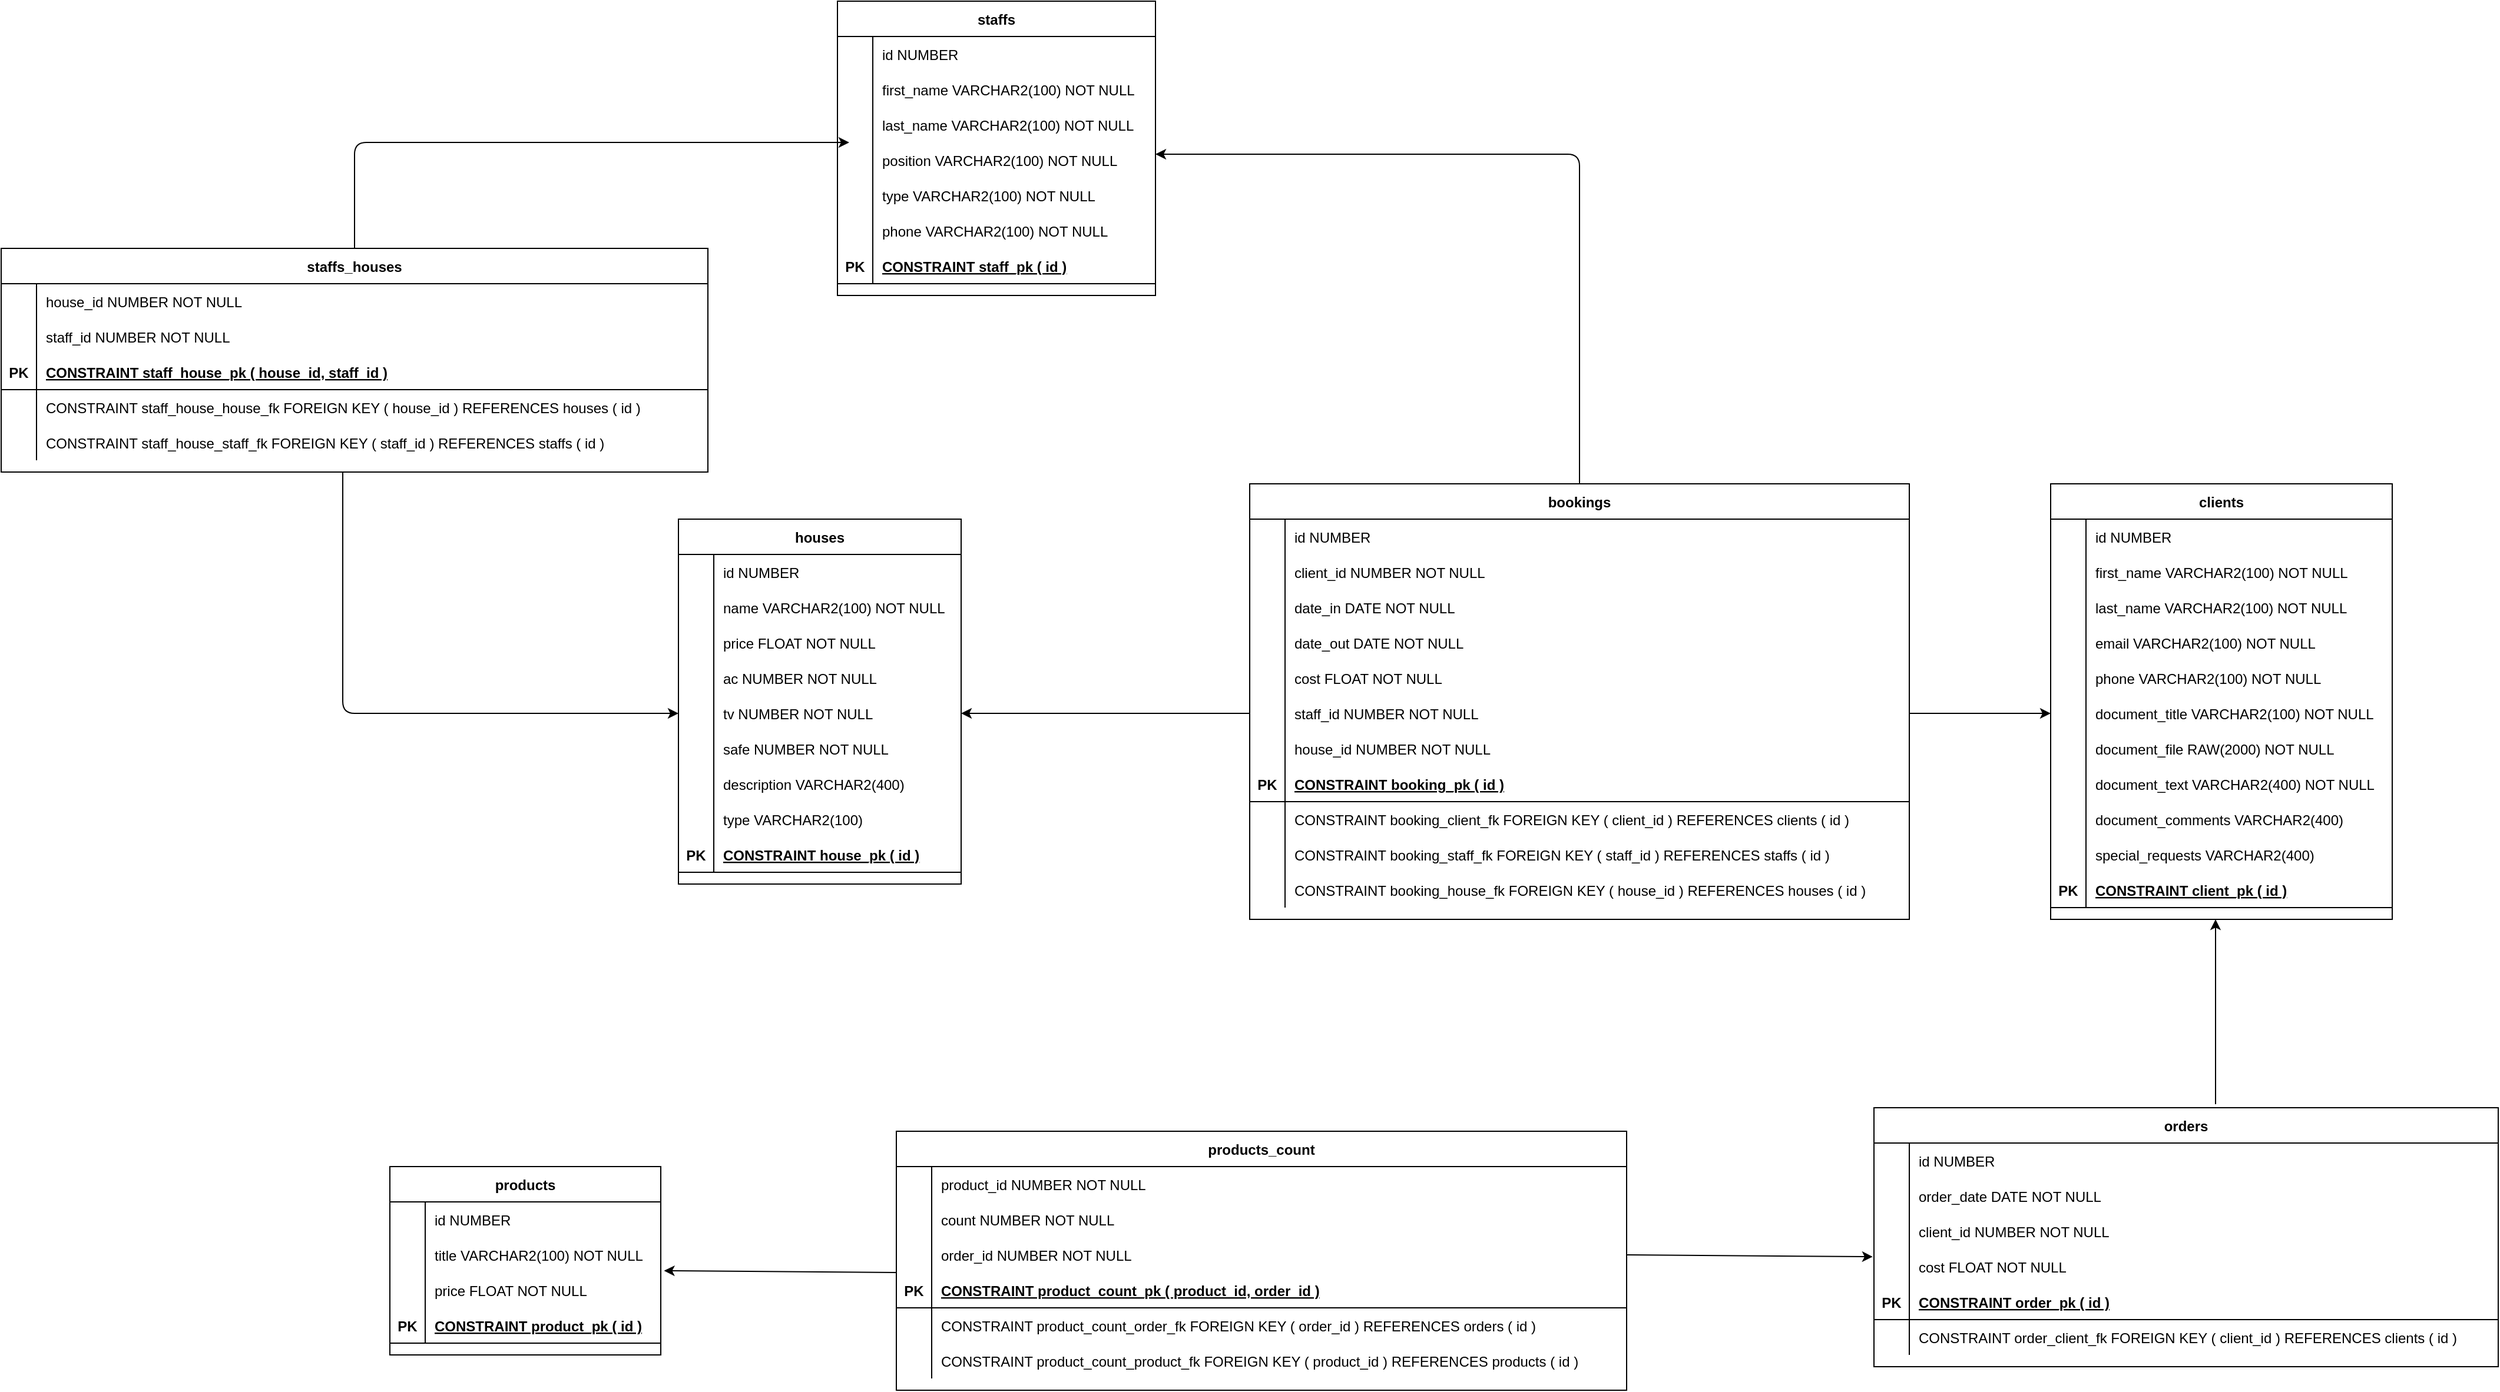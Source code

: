 <mxfile version="15.1.3" type="device"><diagram name="Page-1" id="9f46799a-70d6-7492-0946-bef42562c5a5"><mxGraphModel dx="3803" dy="2921" grid="1" gridSize="10" guides="1" tooltips="1" connect="1" arrows="1" fold="1" page="1" pageScale="1" pageWidth="1100" pageHeight="850" background="none" math="0" shadow="0"><root><mxCell id="0"/><mxCell id="1" parent="0"/><mxCell id="Pk5MVWYMZmiXbH1SlT9N-186" value="clients" style="shape=table;startSize=30;container=1;collapsible=1;childLayout=tableLayout;fixedRows=1;rowLines=0;fontStyle=1;align=center;resizeLast=1;" vertex="1" parent="1"><mxGeometry x="700" y="-100" width="290" height="370" as="geometry"/></mxCell><mxCell id="Pk5MVWYMZmiXbH1SlT9N-187" value="" style="shape=partialRectangle;collapsible=0;dropTarget=0;pointerEvents=0;fillColor=none;points=[[0,0.5],[1,0.5]];portConstraint=eastwest;top=0;left=0;right=0;bottom=0;" vertex="1" parent="Pk5MVWYMZmiXbH1SlT9N-186"><mxGeometry y="30" width="290" height="30" as="geometry"/></mxCell><mxCell id="Pk5MVWYMZmiXbH1SlT9N-188" value="" style="shape=partialRectangle;overflow=hidden;connectable=0;fillColor=none;top=0;left=0;bottom=0;right=0;" vertex="1" parent="Pk5MVWYMZmiXbH1SlT9N-187"><mxGeometry width="30" height="30" as="geometry"/></mxCell><mxCell id="Pk5MVWYMZmiXbH1SlT9N-189" value="id                 NUMBER" style="shape=partialRectangle;overflow=hidden;connectable=0;fillColor=none;top=0;left=0;bottom=0;right=0;align=left;spacingLeft=6;" vertex="1" parent="Pk5MVWYMZmiXbH1SlT9N-187"><mxGeometry x="30" width="260" height="30" as="geometry"/></mxCell><mxCell id="Pk5MVWYMZmiXbH1SlT9N-190" value="" style="shape=partialRectangle;collapsible=0;dropTarget=0;pointerEvents=0;fillColor=none;points=[[0,0.5],[1,0.5]];portConstraint=eastwest;top=0;left=0;right=0;bottom=0;" vertex="1" parent="Pk5MVWYMZmiXbH1SlT9N-186"><mxGeometry y="60" width="290" height="30" as="geometry"/></mxCell><mxCell id="Pk5MVWYMZmiXbH1SlT9N-191" value="" style="shape=partialRectangle;overflow=hidden;connectable=0;fillColor=none;top=0;left=0;bottom=0;right=0;" vertex="1" parent="Pk5MVWYMZmiXbH1SlT9N-190"><mxGeometry width="30" height="30" as="geometry"/></mxCell><mxCell id="Pk5MVWYMZmiXbH1SlT9N-192" value="first_name         VARCHAR2(100) NOT NULL" style="shape=partialRectangle;overflow=hidden;connectable=0;fillColor=none;top=0;left=0;bottom=0;right=0;align=left;spacingLeft=6;" vertex="1" parent="Pk5MVWYMZmiXbH1SlT9N-190"><mxGeometry x="30" width="260" height="30" as="geometry"/></mxCell><mxCell id="Pk5MVWYMZmiXbH1SlT9N-193" value="" style="shape=partialRectangle;collapsible=0;dropTarget=0;pointerEvents=0;fillColor=none;points=[[0,0.5],[1,0.5]];portConstraint=eastwest;top=0;left=0;right=0;bottom=0;" vertex="1" parent="Pk5MVWYMZmiXbH1SlT9N-186"><mxGeometry y="90" width="290" height="30" as="geometry"/></mxCell><mxCell id="Pk5MVWYMZmiXbH1SlT9N-194" value="" style="shape=partialRectangle;overflow=hidden;connectable=0;fillColor=none;top=0;left=0;bottom=0;right=0;" vertex="1" parent="Pk5MVWYMZmiXbH1SlT9N-193"><mxGeometry width="30" height="30" as="geometry"/></mxCell><mxCell id="Pk5MVWYMZmiXbH1SlT9N-195" value="last_name          VARCHAR2(100) NOT NULL" style="shape=partialRectangle;overflow=hidden;connectable=0;fillColor=none;top=0;left=0;bottom=0;right=0;align=left;spacingLeft=6;" vertex="1" parent="Pk5MVWYMZmiXbH1SlT9N-193"><mxGeometry x="30" width="260" height="30" as="geometry"/></mxCell><mxCell id="Pk5MVWYMZmiXbH1SlT9N-196" value="" style="shape=partialRectangle;collapsible=0;dropTarget=0;pointerEvents=0;fillColor=none;points=[[0,0.5],[1,0.5]];portConstraint=eastwest;top=0;left=0;right=0;bottom=0;" vertex="1" parent="Pk5MVWYMZmiXbH1SlT9N-186"><mxGeometry y="120" width="290" height="30" as="geometry"/></mxCell><mxCell id="Pk5MVWYMZmiXbH1SlT9N-197" value="" style="shape=partialRectangle;overflow=hidden;connectable=0;fillColor=none;top=0;left=0;bottom=0;right=0;" vertex="1" parent="Pk5MVWYMZmiXbH1SlT9N-196"><mxGeometry width="30" height="30" as="geometry"/></mxCell><mxCell id="Pk5MVWYMZmiXbH1SlT9N-198" value="email              VARCHAR2(100) NOT NULL" style="shape=partialRectangle;overflow=hidden;connectable=0;fillColor=none;top=0;left=0;bottom=0;right=0;align=left;spacingLeft=6;" vertex="1" parent="Pk5MVWYMZmiXbH1SlT9N-196"><mxGeometry x="30" width="260" height="30" as="geometry"/></mxCell><mxCell id="Pk5MVWYMZmiXbH1SlT9N-199" value="" style="shape=partialRectangle;collapsible=0;dropTarget=0;pointerEvents=0;fillColor=none;points=[[0,0.5],[1,0.5]];portConstraint=eastwest;top=0;left=0;right=0;bottom=0;" vertex="1" parent="Pk5MVWYMZmiXbH1SlT9N-186"><mxGeometry y="150" width="290" height="30" as="geometry"/></mxCell><mxCell id="Pk5MVWYMZmiXbH1SlT9N-200" value="" style="shape=partialRectangle;overflow=hidden;connectable=0;fillColor=none;top=0;left=0;bottom=0;right=0;" vertex="1" parent="Pk5MVWYMZmiXbH1SlT9N-199"><mxGeometry width="30" height="30" as="geometry"/></mxCell><mxCell id="Pk5MVWYMZmiXbH1SlT9N-201" value="phone              VARCHAR2(100) NOT NULL" style="shape=partialRectangle;overflow=hidden;connectable=0;fillColor=none;top=0;left=0;bottom=0;right=0;align=left;spacingLeft=6;" vertex="1" parent="Pk5MVWYMZmiXbH1SlT9N-199"><mxGeometry x="30" width="260" height="30" as="geometry"/></mxCell><mxCell id="Pk5MVWYMZmiXbH1SlT9N-202" value="" style="shape=partialRectangle;collapsible=0;dropTarget=0;pointerEvents=0;fillColor=none;points=[[0,0.5],[1,0.5]];portConstraint=eastwest;top=0;left=0;right=0;bottom=0;" vertex="1" parent="Pk5MVWYMZmiXbH1SlT9N-186"><mxGeometry y="180" width="290" height="30" as="geometry"/></mxCell><mxCell id="Pk5MVWYMZmiXbH1SlT9N-203" value="" style="shape=partialRectangle;overflow=hidden;connectable=0;fillColor=none;top=0;left=0;bottom=0;right=0;" vertex="1" parent="Pk5MVWYMZmiXbH1SlT9N-202"><mxGeometry width="30" height="30" as="geometry"/></mxCell><mxCell id="Pk5MVWYMZmiXbH1SlT9N-204" value="document_title     VARCHAR2(100) NOT NULL" style="shape=partialRectangle;overflow=hidden;connectable=0;fillColor=none;top=0;left=0;bottom=0;right=0;align=left;spacingLeft=6;" vertex="1" parent="Pk5MVWYMZmiXbH1SlT9N-202"><mxGeometry x="30" width="260" height="30" as="geometry"/></mxCell><mxCell id="Pk5MVWYMZmiXbH1SlT9N-205" value="" style="shape=partialRectangle;collapsible=0;dropTarget=0;pointerEvents=0;fillColor=none;points=[[0,0.5],[1,0.5]];portConstraint=eastwest;top=0;left=0;right=0;bottom=0;" vertex="1" parent="Pk5MVWYMZmiXbH1SlT9N-186"><mxGeometry y="210" width="290" height="30" as="geometry"/></mxCell><mxCell id="Pk5MVWYMZmiXbH1SlT9N-206" value="" style="shape=partialRectangle;overflow=hidden;connectable=0;fillColor=none;top=0;left=0;bottom=0;right=0;" vertex="1" parent="Pk5MVWYMZmiXbH1SlT9N-205"><mxGeometry width="30" height="30" as="geometry"/></mxCell><mxCell id="Pk5MVWYMZmiXbH1SlT9N-207" value="document_file      RAW(2000) NOT NULL" style="shape=partialRectangle;overflow=hidden;connectable=0;fillColor=none;top=0;left=0;bottom=0;right=0;align=left;spacingLeft=6;" vertex="1" parent="Pk5MVWYMZmiXbH1SlT9N-205"><mxGeometry x="30" width="260" height="30" as="geometry"/></mxCell><mxCell id="Pk5MVWYMZmiXbH1SlT9N-208" value="" style="shape=partialRectangle;collapsible=0;dropTarget=0;pointerEvents=0;fillColor=none;points=[[0,0.5],[1,0.5]];portConstraint=eastwest;top=0;left=0;right=0;bottom=0;" vertex="1" parent="Pk5MVWYMZmiXbH1SlT9N-186"><mxGeometry y="240" width="290" height="30" as="geometry"/></mxCell><mxCell id="Pk5MVWYMZmiXbH1SlT9N-209" value="" style="shape=partialRectangle;overflow=hidden;connectable=0;fillColor=none;top=0;left=0;bottom=0;right=0;" vertex="1" parent="Pk5MVWYMZmiXbH1SlT9N-208"><mxGeometry width="30" height="30" as="geometry"/></mxCell><mxCell id="Pk5MVWYMZmiXbH1SlT9N-210" value="document_text      VARCHAR2(400) NOT NULL" style="shape=partialRectangle;overflow=hidden;connectable=0;fillColor=none;top=0;left=0;bottom=0;right=0;align=left;spacingLeft=6;" vertex="1" parent="Pk5MVWYMZmiXbH1SlT9N-208"><mxGeometry x="30" width="260" height="30" as="geometry"/></mxCell><mxCell id="Pk5MVWYMZmiXbH1SlT9N-211" value="" style="shape=partialRectangle;collapsible=0;dropTarget=0;pointerEvents=0;fillColor=none;points=[[0,0.5],[1,0.5]];portConstraint=eastwest;top=0;left=0;right=0;bottom=0;" vertex="1" parent="Pk5MVWYMZmiXbH1SlT9N-186"><mxGeometry y="270" width="290" height="30" as="geometry"/></mxCell><mxCell id="Pk5MVWYMZmiXbH1SlT9N-212" value="" style="shape=partialRectangle;overflow=hidden;connectable=0;fillColor=none;top=0;left=0;bottom=0;right=0;" vertex="1" parent="Pk5MVWYMZmiXbH1SlT9N-211"><mxGeometry width="30" height="30" as="geometry"/></mxCell><mxCell id="Pk5MVWYMZmiXbH1SlT9N-213" value="document_comments  VARCHAR2(400)" style="shape=partialRectangle;overflow=hidden;connectable=0;fillColor=none;top=0;left=0;bottom=0;right=0;align=left;spacingLeft=6;" vertex="1" parent="Pk5MVWYMZmiXbH1SlT9N-211"><mxGeometry x="30" width="260" height="30" as="geometry"/></mxCell><mxCell id="Pk5MVWYMZmiXbH1SlT9N-214" value="" style="shape=partialRectangle;collapsible=0;dropTarget=0;pointerEvents=0;fillColor=none;points=[[0,0.5],[1,0.5]];portConstraint=eastwest;top=0;left=0;right=0;bottom=0;" vertex="1" parent="Pk5MVWYMZmiXbH1SlT9N-186"><mxGeometry y="300" width="290" height="30" as="geometry"/></mxCell><mxCell id="Pk5MVWYMZmiXbH1SlT9N-215" value="" style="shape=partialRectangle;overflow=hidden;connectable=0;fillColor=none;top=0;left=0;bottom=0;right=0;" vertex="1" parent="Pk5MVWYMZmiXbH1SlT9N-214"><mxGeometry width="30" height="30" as="geometry"/></mxCell><mxCell id="Pk5MVWYMZmiXbH1SlT9N-216" value="special_requests   VARCHAR2(400)" style="shape=partialRectangle;overflow=hidden;connectable=0;fillColor=none;top=0;left=0;bottom=0;right=0;align=left;spacingLeft=6;" vertex="1" parent="Pk5MVWYMZmiXbH1SlT9N-214"><mxGeometry x="30" width="260" height="30" as="geometry"/></mxCell><mxCell id="Pk5MVWYMZmiXbH1SlT9N-217" value="" style="shape=partialRectangle;collapsible=0;dropTarget=0;pointerEvents=0;fillColor=none;points=[[0,0.5],[1,0.5]];portConstraint=eastwest;top=0;left=0;right=0;bottom=1;" vertex="1" parent="Pk5MVWYMZmiXbH1SlT9N-186"><mxGeometry y="330" width="290" height="30" as="geometry"/></mxCell><mxCell id="Pk5MVWYMZmiXbH1SlT9N-218" value="PK" style="shape=partialRectangle;overflow=hidden;connectable=0;fillColor=none;top=0;left=0;bottom=0;right=0;fontStyle=1;" vertex="1" parent="Pk5MVWYMZmiXbH1SlT9N-217"><mxGeometry width="30" height="30" as="geometry"/></mxCell><mxCell id="Pk5MVWYMZmiXbH1SlT9N-219" value="CONSTRAINT client_pk  ( id )" style="shape=partialRectangle;overflow=hidden;connectable=0;fillColor=none;top=0;left=0;bottom=0;right=0;align=left;spacingLeft=6;fontStyle=5;" vertex="1" parent="Pk5MVWYMZmiXbH1SlT9N-217"><mxGeometry x="30" width="260" height="30" as="geometry"/></mxCell><mxCell id="Pk5MVWYMZmiXbH1SlT9N-220" value="staffs" style="shape=table;startSize=30;container=1;collapsible=1;childLayout=tableLayout;fixedRows=1;rowLines=0;fontStyle=1;align=center;resizeLast=1;" vertex="1" parent="1"><mxGeometry x="-330" y="-510" width="270" height="250" as="geometry"/></mxCell><mxCell id="Pk5MVWYMZmiXbH1SlT9N-221" value="" style="shape=partialRectangle;collapsible=0;dropTarget=0;pointerEvents=0;fillColor=none;points=[[0,0.5],[1,0.5]];portConstraint=eastwest;top=0;left=0;right=0;bottom=0;" vertex="1" parent="Pk5MVWYMZmiXbH1SlT9N-220"><mxGeometry y="30" width="270" height="30" as="geometry"/></mxCell><mxCell id="Pk5MVWYMZmiXbH1SlT9N-222" value="" style="shape=partialRectangle;overflow=hidden;connectable=0;fillColor=none;top=0;left=0;bottom=0;right=0;" vertex="1" parent="Pk5MVWYMZmiXbH1SlT9N-221"><mxGeometry width="30" height="30" as="geometry"/></mxCell><mxCell id="Pk5MVWYMZmiXbH1SlT9N-223" value="id          NUMBER" style="shape=partialRectangle;overflow=hidden;connectable=0;fillColor=none;top=0;left=0;bottom=0;right=0;align=left;spacingLeft=6;" vertex="1" parent="Pk5MVWYMZmiXbH1SlT9N-221"><mxGeometry x="30" width="240" height="30" as="geometry"/></mxCell><mxCell id="Pk5MVWYMZmiXbH1SlT9N-224" value="" style="shape=partialRectangle;collapsible=0;dropTarget=0;pointerEvents=0;fillColor=none;points=[[0,0.5],[1,0.5]];portConstraint=eastwest;top=0;left=0;right=0;bottom=0;" vertex="1" parent="Pk5MVWYMZmiXbH1SlT9N-220"><mxGeometry y="60" width="270" height="30" as="geometry"/></mxCell><mxCell id="Pk5MVWYMZmiXbH1SlT9N-225" value="" style="shape=partialRectangle;overflow=hidden;connectable=0;fillColor=none;top=0;left=0;bottom=0;right=0;" vertex="1" parent="Pk5MVWYMZmiXbH1SlT9N-224"><mxGeometry width="30" height="30" as="geometry"/></mxCell><mxCell id="Pk5MVWYMZmiXbH1SlT9N-226" value="first_name  VARCHAR2(100) NOT NULL" style="shape=partialRectangle;overflow=hidden;connectable=0;fillColor=none;top=0;left=0;bottom=0;right=0;align=left;spacingLeft=6;" vertex="1" parent="Pk5MVWYMZmiXbH1SlT9N-224"><mxGeometry x="30" width="240" height="30" as="geometry"/></mxCell><mxCell id="Pk5MVWYMZmiXbH1SlT9N-227" value="" style="shape=partialRectangle;collapsible=0;dropTarget=0;pointerEvents=0;fillColor=none;points=[[0,0.5],[1,0.5]];portConstraint=eastwest;top=0;left=0;right=0;bottom=0;" vertex="1" parent="Pk5MVWYMZmiXbH1SlT9N-220"><mxGeometry y="90" width="270" height="30" as="geometry"/></mxCell><mxCell id="Pk5MVWYMZmiXbH1SlT9N-228" value="" style="shape=partialRectangle;overflow=hidden;connectable=0;fillColor=none;top=0;left=0;bottom=0;right=0;" vertex="1" parent="Pk5MVWYMZmiXbH1SlT9N-227"><mxGeometry width="30" height="30" as="geometry"/></mxCell><mxCell id="Pk5MVWYMZmiXbH1SlT9N-229" value="last_name   VARCHAR2(100) NOT NULL" style="shape=partialRectangle;overflow=hidden;connectable=0;fillColor=none;top=0;left=0;bottom=0;right=0;align=left;spacingLeft=6;" vertex="1" parent="Pk5MVWYMZmiXbH1SlT9N-227"><mxGeometry x="30" width="240" height="30" as="geometry"/></mxCell><mxCell id="Pk5MVWYMZmiXbH1SlT9N-230" value="" style="shape=partialRectangle;collapsible=0;dropTarget=0;pointerEvents=0;fillColor=none;points=[[0,0.5],[1,0.5]];portConstraint=eastwest;top=0;left=0;right=0;bottom=0;" vertex="1" parent="Pk5MVWYMZmiXbH1SlT9N-220"><mxGeometry y="120" width="270" height="30" as="geometry"/></mxCell><mxCell id="Pk5MVWYMZmiXbH1SlT9N-231" value="" style="shape=partialRectangle;overflow=hidden;connectable=0;fillColor=none;top=0;left=0;bottom=0;right=0;" vertex="1" parent="Pk5MVWYMZmiXbH1SlT9N-230"><mxGeometry width="30" height="30" as="geometry"/></mxCell><mxCell id="Pk5MVWYMZmiXbH1SlT9N-232" value="position    VARCHAR2(100) NOT NULL" style="shape=partialRectangle;overflow=hidden;connectable=0;fillColor=none;top=0;left=0;bottom=0;right=0;align=left;spacingLeft=6;" vertex="1" parent="Pk5MVWYMZmiXbH1SlT9N-230"><mxGeometry x="30" width="240" height="30" as="geometry"/></mxCell><mxCell id="Pk5MVWYMZmiXbH1SlT9N-233" value="" style="shape=partialRectangle;collapsible=0;dropTarget=0;pointerEvents=0;fillColor=none;points=[[0,0.5],[1,0.5]];portConstraint=eastwest;top=0;left=0;right=0;bottom=0;" vertex="1" parent="Pk5MVWYMZmiXbH1SlT9N-220"><mxGeometry y="150" width="270" height="30" as="geometry"/></mxCell><mxCell id="Pk5MVWYMZmiXbH1SlT9N-234" value="" style="shape=partialRectangle;overflow=hidden;connectable=0;fillColor=none;top=0;left=0;bottom=0;right=0;" vertex="1" parent="Pk5MVWYMZmiXbH1SlT9N-233"><mxGeometry width="30" height="30" as="geometry"/></mxCell><mxCell id="Pk5MVWYMZmiXbH1SlT9N-235" value="type        VARCHAR2(100) NOT NULL" style="shape=partialRectangle;overflow=hidden;connectable=0;fillColor=none;top=0;left=0;bottom=0;right=0;align=left;spacingLeft=6;" vertex="1" parent="Pk5MVWYMZmiXbH1SlT9N-233"><mxGeometry x="30" width="240" height="30" as="geometry"/></mxCell><mxCell id="Pk5MVWYMZmiXbH1SlT9N-236" value="" style="shape=partialRectangle;collapsible=0;dropTarget=0;pointerEvents=0;fillColor=none;points=[[0,0.5],[1,0.5]];portConstraint=eastwest;top=0;left=0;right=0;bottom=0;" vertex="1" parent="Pk5MVWYMZmiXbH1SlT9N-220"><mxGeometry y="180" width="270" height="30" as="geometry"/></mxCell><mxCell id="Pk5MVWYMZmiXbH1SlT9N-237" value="" style="shape=partialRectangle;overflow=hidden;connectable=0;fillColor=none;top=0;left=0;bottom=0;right=0;" vertex="1" parent="Pk5MVWYMZmiXbH1SlT9N-236"><mxGeometry width="30" height="30" as="geometry"/></mxCell><mxCell id="Pk5MVWYMZmiXbH1SlT9N-238" value="phone       VARCHAR2(100) NOT NULL" style="shape=partialRectangle;overflow=hidden;connectable=0;fillColor=none;top=0;left=0;bottom=0;right=0;align=left;spacingLeft=6;" vertex="1" parent="Pk5MVWYMZmiXbH1SlT9N-236"><mxGeometry x="30" width="240" height="30" as="geometry"/></mxCell><mxCell id="Pk5MVWYMZmiXbH1SlT9N-239" value="" style="shape=partialRectangle;collapsible=0;dropTarget=0;pointerEvents=0;fillColor=none;points=[[0,0.5],[1,0.5]];portConstraint=eastwest;top=0;left=0;right=0;bottom=1;" vertex="1" parent="Pk5MVWYMZmiXbH1SlT9N-220"><mxGeometry y="210" width="270" height="30" as="geometry"/></mxCell><mxCell id="Pk5MVWYMZmiXbH1SlT9N-240" value="PK" style="shape=partialRectangle;overflow=hidden;connectable=0;fillColor=none;top=0;left=0;bottom=0;right=0;fontStyle=1;" vertex="1" parent="Pk5MVWYMZmiXbH1SlT9N-239"><mxGeometry width="30" height="30" as="geometry"/></mxCell><mxCell id="Pk5MVWYMZmiXbH1SlT9N-241" value="CONSTRAINT staff_pk  ( id )" style="shape=partialRectangle;overflow=hidden;connectable=0;fillColor=none;top=0;left=0;bottom=0;right=0;align=left;spacingLeft=6;fontStyle=5;" vertex="1" parent="Pk5MVWYMZmiXbH1SlT9N-239"><mxGeometry x="30" width="240" height="30" as="geometry"/></mxCell><mxCell id="Pk5MVWYMZmiXbH1SlT9N-242" value="houses" style="shape=table;startSize=30;container=1;collapsible=1;childLayout=tableLayout;fixedRows=1;rowLines=0;fontStyle=1;align=center;resizeLast=1;" vertex="1" parent="1"><mxGeometry x="-465" y="-70" width="240" height="310" as="geometry"/></mxCell><mxCell id="Pk5MVWYMZmiXbH1SlT9N-243" value="" style="shape=partialRectangle;collapsible=0;dropTarget=0;pointerEvents=0;fillColor=none;points=[[0,0.5],[1,0.5]];portConstraint=eastwest;top=0;left=0;right=0;bottom=0;" vertex="1" parent="Pk5MVWYMZmiXbH1SlT9N-242"><mxGeometry y="30" width="240" height="30" as="geometry"/></mxCell><mxCell id="Pk5MVWYMZmiXbH1SlT9N-244" value="" style="shape=partialRectangle;overflow=hidden;connectable=0;fillColor=none;top=0;left=0;bottom=0;right=0;" vertex="1" parent="Pk5MVWYMZmiXbH1SlT9N-243"><mxGeometry width="30" height="30" as="geometry"/></mxCell><mxCell id="Pk5MVWYMZmiXbH1SlT9N-245" value="id           NUMBER" style="shape=partialRectangle;overflow=hidden;connectable=0;fillColor=none;top=0;left=0;bottom=0;right=0;align=left;spacingLeft=6;" vertex="1" parent="Pk5MVWYMZmiXbH1SlT9N-243"><mxGeometry x="30" width="210" height="30" as="geometry"/></mxCell><mxCell id="Pk5MVWYMZmiXbH1SlT9N-246" value="" style="shape=partialRectangle;collapsible=0;dropTarget=0;pointerEvents=0;fillColor=none;points=[[0,0.5],[1,0.5]];portConstraint=eastwest;top=0;left=0;right=0;bottom=0;" vertex="1" parent="Pk5MVWYMZmiXbH1SlT9N-242"><mxGeometry y="60" width="240" height="30" as="geometry"/></mxCell><mxCell id="Pk5MVWYMZmiXbH1SlT9N-247" value="" style="shape=partialRectangle;overflow=hidden;connectable=0;fillColor=none;top=0;left=0;bottom=0;right=0;" vertex="1" parent="Pk5MVWYMZmiXbH1SlT9N-246"><mxGeometry width="30" height="30" as="geometry"/></mxCell><mxCell id="Pk5MVWYMZmiXbH1SlT9N-248" value="name         VARCHAR2(100) NOT NULL" style="shape=partialRectangle;overflow=hidden;connectable=0;fillColor=none;top=0;left=0;bottom=0;right=0;align=left;spacingLeft=6;" vertex="1" parent="Pk5MVWYMZmiXbH1SlT9N-246"><mxGeometry x="30" width="210" height="30" as="geometry"/></mxCell><mxCell id="Pk5MVWYMZmiXbH1SlT9N-249" value="" style="shape=partialRectangle;collapsible=0;dropTarget=0;pointerEvents=0;fillColor=none;points=[[0,0.5],[1,0.5]];portConstraint=eastwest;top=0;left=0;right=0;bottom=0;" vertex="1" parent="Pk5MVWYMZmiXbH1SlT9N-242"><mxGeometry y="90" width="240" height="30" as="geometry"/></mxCell><mxCell id="Pk5MVWYMZmiXbH1SlT9N-250" value="" style="shape=partialRectangle;overflow=hidden;connectable=0;fillColor=none;top=0;left=0;bottom=0;right=0;" vertex="1" parent="Pk5MVWYMZmiXbH1SlT9N-249"><mxGeometry width="30" height="30" as="geometry"/></mxCell><mxCell id="Pk5MVWYMZmiXbH1SlT9N-251" value="price        FLOAT NOT NULL" style="shape=partialRectangle;overflow=hidden;connectable=0;fillColor=none;top=0;left=0;bottom=0;right=0;align=left;spacingLeft=6;" vertex="1" parent="Pk5MVWYMZmiXbH1SlT9N-249"><mxGeometry x="30" width="210" height="30" as="geometry"/></mxCell><mxCell id="Pk5MVWYMZmiXbH1SlT9N-252" value="" style="shape=partialRectangle;collapsible=0;dropTarget=0;pointerEvents=0;fillColor=none;points=[[0,0.5],[1,0.5]];portConstraint=eastwest;top=0;left=0;right=0;bottom=0;" vertex="1" parent="Pk5MVWYMZmiXbH1SlT9N-242"><mxGeometry y="120" width="240" height="30" as="geometry"/></mxCell><mxCell id="Pk5MVWYMZmiXbH1SlT9N-253" value="" style="shape=partialRectangle;overflow=hidden;connectable=0;fillColor=none;top=0;left=0;bottom=0;right=0;" vertex="1" parent="Pk5MVWYMZmiXbH1SlT9N-252"><mxGeometry width="30" height="30" as="geometry"/></mxCell><mxCell id="Pk5MVWYMZmiXbH1SlT9N-254" value="ac           NUMBER NOT NULL" style="shape=partialRectangle;overflow=hidden;connectable=0;fillColor=none;top=0;left=0;bottom=0;right=0;align=left;spacingLeft=6;" vertex="1" parent="Pk5MVWYMZmiXbH1SlT9N-252"><mxGeometry x="30" width="210" height="30" as="geometry"/></mxCell><mxCell id="Pk5MVWYMZmiXbH1SlT9N-255" value="" style="shape=partialRectangle;collapsible=0;dropTarget=0;pointerEvents=0;fillColor=none;points=[[0,0.5],[1,0.5]];portConstraint=eastwest;top=0;left=0;right=0;bottom=0;" vertex="1" parent="Pk5MVWYMZmiXbH1SlT9N-242"><mxGeometry y="150" width="240" height="30" as="geometry"/></mxCell><mxCell id="Pk5MVWYMZmiXbH1SlT9N-256" value="" style="shape=partialRectangle;overflow=hidden;connectable=0;fillColor=none;top=0;left=0;bottom=0;right=0;" vertex="1" parent="Pk5MVWYMZmiXbH1SlT9N-255"><mxGeometry width="30" height="30" as="geometry"/></mxCell><mxCell id="Pk5MVWYMZmiXbH1SlT9N-257" value="tv           NUMBER NOT NULL" style="shape=partialRectangle;overflow=hidden;connectable=0;fillColor=none;top=0;left=0;bottom=0;right=0;align=left;spacingLeft=6;" vertex="1" parent="Pk5MVWYMZmiXbH1SlT9N-255"><mxGeometry x="30" width="210" height="30" as="geometry"/></mxCell><mxCell id="Pk5MVWYMZmiXbH1SlT9N-258" value="" style="shape=partialRectangle;collapsible=0;dropTarget=0;pointerEvents=0;fillColor=none;points=[[0,0.5],[1,0.5]];portConstraint=eastwest;top=0;left=0;right=0;bottom=0;" vertex="1" parent="Pk5MVWYMZmiXbH1SlT9N-242"><mxGeometry y="180" width="240" height="30" as="geometry"/></mxCell><mxCell id="Pk5MVWYMZmiXbH1SlT9N-259" value="" style="shape=partialRectangle;overflow=hidden;connectable=0;fillColor=none;top=0;left=0;bottom=0;right=0;" vertex="1" parent="Pk5MVWYMZmiXbH1SlT9N-258"><mxGeometry width="30" height="30" as="geometry"/></mxCell><mxCell id="Pk5MVWYMZmiXbH1SlT9N-260" value="safe         NUMBER NOT NULL" style="shape=partialRectangle;overflow=hidden;connectable=0;fillColor=none;top=0;left=0;bottom=0;right=0;align=left;spacingLeft=6;" vertex="1" parent="Pk5MVWYMZmiXbH1SlT9N-258"><mxGeometry x="30" width="210" height="30" as="geometry"/></mxCell><mxCell id="Pk5MVWYMZmiXbH1SlT9N-261" value="" style="shape=partialRectangle;collapsible=0;dropTarget=0;pointerEvents=0;fillColor=none;points=[[0,0.5],[1,0.5]];portConstraint=eastwest;top=0;left=0;right=0;bottom=0;" vertex="1" parent="Pk5MVWYMZmiXbH1SlT9N-242"><mxGeometry y="210" width="240" height="30" as="geometry"/></mxCell><mxCell id="Pk5MVWYMZmiXbH1SlT9N-262" value="" style="shape=partialRectangle;overflow=hidden;connectable=0;fillColor=none;top=0;left=0;bottom=0;right=0;" vertex="1" parent="Pk5MVWYMZmiXbH1SlT9N-261"><mxGeometry width="30" height="30" as="geometry"/></mxCell><mxCell id="Pk5MVWYMZmiXbH1SlT9N-263" value="description  VARCHAR2(400)" style="shape=partialRectangle;overflow=hidden;connectable=0;fillColor=none;top=0;left=0;bottom=0;right=0;align=left;spacingLeft=6;" vertex="1" parent="Pk5MVWYMZmiXbH1SlT9N-261"><mxGeometry x="30" width="210" height="30" as="geometry"/></mxCell><mxCell id="Pk5MVWYMZmiXbH1SlT9N-264" value="" style="shape=partialRectangle;collapsible=0;dropTarget=0;pointerEvents=0;fillColor=none;points=[[0,0.5],[1,0.5]];portConstraint=eastwest;top=0;left=0;right=0;bottom=0;" vertex="1" parent="Pk5MVWYMZmiXbH1SlT9N-242"><mxGeometry y="240" width="240" height="30" as="geometry"/></mxCell><mxCell id="Pk5MVWYMZmiXbH1SlT9N-265" value="" style="shape=partialRectangle;overflow=hidden;connectable=0;fillColor=none;top=0;left=0;bottom=0;right=0;" vertex="1" parent="Pk5MVWYMZmiXbH1SlT9N-264"><mxGeometry width="30" height="30" as="geometry"/></mxCell><mxCell id="Pk5MVWYMZmiXbH1SlT9N-266" value="type         VARCHAR2(100)" style="shape=partialRectangle;overflow=hidden;connectable=0;fillColor=none;top=0;left=0;bottom=0;right=0;align=left;spacingLeft=6;" vertex="1" parent="Pk5MVWYMZmiXbH1SlT9N-264"><mxGeometry x="30" width="210" height="30" as="geometry"/></mxCell><mxCell id="Pk5MVWYMZmiXbH1SlT9N-267" value="" style="shape=partialRectangle;collapsible=0;dropTarget=0;pointerEvents=0;fillColor=none;points=[[0,0.5],[1,0.5]];portConstraint=eastwest;top=0;left=0;right=0;bottom=1;" vertex="1" parent="Pk5MVWYMZmiXbH1SlT9N-242"><mxGeometry y="270" width="240" height="30" as="geometry"/></mxCell><mxCell id="Pk5MVWYMZmiXbH1SlT9N-268" value="PK" style="shape=partialRectangle;overflow=hidden;connectable=0;fillColor=none;top=0;left=0;bottom=0;right=0;fontStyle=1;" vertex="1" parent="Pk5MVWYMZmiXbH1SlT9N-267"><mxGeometry width="30" height="30" as="geometry"/></mxCell><mxCell id="Pk5MVWYMZmiXbH1SlT9N-269" value="CONSTRAINT house_pk  ( id )" style="shape=partialRectangle;overflow=hidden;connectable=0;fillColor=none;top=0;left=0;bottom=0;right=0;align=left;spacingLeft=6;fontStyle=5;" vertex="1" parent="Pk5MVWYMZmiXbH1SlT9N-267"><mxGeometry x="30" width="210" height="30" as="geometry"/></mxCell><mxCell id="Pk5MVWYMZmiXbH1SlT9N-270" value="bookings" style="shape=table;startSize=30;container=1;collapsible=1;childLayout=tableLayout;fixedRows=1;rowLines=0;fontStyle=1;align=center;resizeLast=1;" vertex="1" parent="1"><mxGeometry x="20" y="-100" width="560" height="370" as="geometry"/></mxCell><mxCell id="Pk5MVWYMZmiXbH1SlT9N-271" value="" style="shape=partialRectangle;collapsible=0;dropTarget=0;pointerEvents=0;fillColor=none;points=[[0,0.5],[1,0.5]];portConstraint=eastwest;top=0;left=0;right=0;bottom=0;" vertex="1" parent="Pk5MVWYMZmiXbH1SlT9N-270"><mxGeometry y="30" width="560" height="30" as="geometry"/></mxCell><mxCell id="Pk5MVWYMZmiXbH1SlT9N-272" value="" style="shape=partialRectangle;overflow=hidden;connectable=0;fillColor=none;top=0;left=0;bottom=0;right=0;" vertex="1" parent="Pk5MVWYMZmiXbH1SlT9N-271"><mxGeometry width="30" height="30" as="geometry"/></mxCell><mxCell id="Pk5MVWYMZmiXbH1SlT9N-273" value="id         NUMBER" style="shape=partialRectangle;overflow=hidden;connectable=0;fillColor=none;top=0;left=0;bottom=0;right=0;align=left;spacingLeft=6;" vertex="1" parent="Pk5MVWYMZmiXbH1SlT9N-271"><mxGeometry x="30" width="530" height="30" as="geometry"/></mxCell><mxCell id="Pk5MVWYMZmiXbH1SlT9N-274" value="" style="shape=partialRectangle;collapsible=0;dropTarget=0;pointerEvents=0;fillColor=none;points=[[0,0.5],[1,0.5]];portConstraint=eastwest;top=0;left=0;right=0;bottom=0;" vertex="1" parent="Pk5MVWYMZmiXbH1SlT9N-270"><mxGeometry y="60" width="560" height="30" as="geometry"/></mxCell><mxCell id="Pk5MVWYMZmiXbH1SlT9N-275" value="" style="shape=partialRectangle;overflow=hidden;connectable=0;fillColor=none;top=0;left=0;bottom=0;right=0;" vertex="1" parent="Pk5MVWYMZmiXbH1SlT9N-274"><mxGeometry width="30" height="30" as="geometry"/></mxCell><mxCell id="Pk5MVWYMZmiXbH1SlT9N-276" value="client_id  NUMBER NOT NULL" style="shape=partialRectangle;overflow=hidden;connectable=0;fillColor=none;top=0;left=0;bottom=0;right=0;align=left;spacingLeft=6;" vertex="1" parent="Pk5MVWYMZmiXbH1SlT9N-274"><mxGeometry x="30" width="530" height="30" as="geometry"/></mxCell><mxCell id="Pk5MVWYMZmiXbH1SlT9N-277" value="" style="shape=partialRectangle;collapsible=0;dropTarget=0;pointerEvents=0;fillColor=none;points=[[0,0.5],[1,0.5]];portConstraint=eastwest;top=0;left=0;right=0;bottom=0;" vertex="1" parent="Pk5MVWYMZmiXbH1SlT9N-270"><mxGeometry y="90" width="560" height="30" as="geometry"/></mxCell><mxCell id="Pk5MVWYMZmiXbH1SlT9N-278" value="" style="shape=partialRectangle;overflow=hidden;connectable=0;fillColor=none;top=0;left=0;bottom=0;right=0;" vertex="1" parent="Pk5MVWYMZmiXbH1SlT9N-277"><mxGeometry width="30" height="30" as="geometry"/></mxCell><mxCell id="Pk5MVWYMZmiXbH1SlT9N-279" value="date_in    DATE NOT NULL" style="shape=partialRectangle;overflow=hidden;connectable=0;fillColor=none;top=0;left=0;bottom=0;right=0;align=left;spacingLeft=6;" vertex="1" parent="Pk5MVWYMZmiXbH1SlT9N-277"><mxGeometry x="30" width="530" height="30" as="geometry"/></mxCell><mxCell id="Pk5MVWYMZmiXbH1SlT9N-280" value="" style="shape=partialRectangle;collapsible=0;dropTarget=0;pointerEvents=0;fillColor=none;points=[[0,0.5],[1,0.5]];portConstraint=eastwest;top=0;left=0;right=0;bottom=0;" vertex="1" parent="Pk5MVWYMZmiXbH1SlT9N-270"><mxGeometry y="120" width="560" height="30" as="geometry"/></mxCell><mxCell id="Pk5MVWYMZmiXbH1SlT9N-281" value="" style="shape=partialRectangle;overflow=hidden;connectable=0;fillColor=none;top=0;left=0;bottom=0;right=0;" vertex="1" parent="Pk5MVWYMZmiXbH1SlT9N-280"><mxGeometry width="30" height="30" as="geometry"/></mxCell><mxCell id="Pk5MVWYMZmiXbH1SlT9N-282" value="date_out   DATE NOT NULL" style="shape=partialRectangle;overflow=hidden;connectable=0;fillColor=none;top=0;left=0;bottom=0;right=0;align=left;spacingLeft=6;" vertex="1" parent="Pk5MVWYMZmiXbH1SlT9N-280"><mxGeometry x="30" width="530" height="30" as="geometry"/></mxCell><mxCell id="Pk5MVWYMZmiXbH1SlT9N-283" value="" style="shape=partialRectangle;collapsible=0;dropTarget=0;pointerEvents=0;fillColor=none;points=[[0,0.5],[1,0.5]];portConstraint=eastwest;top=0;left=0;right=0;bottom=0;" vertex="1" parent="Pk5MVWYMZmiXbH1SlT9N-270"><mxGeometry y="150" width="560" height="30" as="geometry"/></mxCell><mxCell id="Pk5MVWYMZmiXbH1SlT9N-284" value="" style="shape=partialRectangle;overflow=hidden;connectable=0;fillColor=none;top=0;left=0;bottom=0;right=0;" vertex="1" parent="Pk5MVWYMZmiXbH1SlT9N-283"><mxGeometry width="30" height="30" as="geometry"/></mxCell><mxCell id="Pk5MVWYMZmiXbH1SlT9N-285" value="cost       FLOAT NOT NULL" style="shape=partialRectangle;overflow=hidden;connectable=0;fillColor=none;top=0;left=0;bottom=0;right=0;align=left;spacingLeft=6;" vertex="1" parent="Pk5MVWYMZmiXbH1SlT9N-283"><mxGeometry x="30" width="530" height="30" as="geometry"/></mxCell><mxCell id="Pk5MVWYMZmiXbH1SlT9N-286" value="" style="shape=partialRectangle;collapsible=0;dropTarget=0;pointerEvents=0;fillColor=none;points=[[0,0.5],[1,0.5]];portConstraint=eastwest;top=0;left=0;right=0;bottom=0;" vertex="1" parent="Pk5MVWYMZmiXbH1SlT9N-270"><mxGeometry y="180" width="560" height="30" as="geometry"/></mxCell><mxCell id="Pk5MVWYMZmiXbH1SlT9N-287" value="" style="shape=partialRectangle;overflow=hidden;connectable=0;fillColor=none;top=0;left=0;bottom=0;right=0;" vertex="1" parent="Pk5MVWYMZmiXbH1SlT9N-286"><mxGeometry width="30" height="30" as="geometry"/></mxCell><mxCell id="Pk5MVWYMZmiXbH1SlT9N-288" value="staff_id   NUMBER NOT NULL" style="shape=partialRectangle;overflow=hidden;connectable=0;fillColor=none;top=0;left=0;bottom=0;right=0;align=left;spacingLeft=6;" vertex="1" parent="Pk5MVWYMZmiXbH1SlT9N-286"><mxGeometry x="30" width="530" height="30" as="geometry"/></mxCell><mxCell id="Pk5MVWYMZmiXbH1SlT9N-289" value="" style="shape=partialRectangle;collapsible=0;dropTarget=0;pointerEvents=0;fillColor=none;points=[[0,0.5],[1,0.5]];portConstraint=eastwest;top=0;left=0;right=0;bottom=0;" vertex="1" parent="Pk5MVWYMZmiXbH1SlT9N-270"><mxGeometry y="210" width="560" height="30" as="geometry"/></mxCell><mxCell id="Pk5MVWYMZmiXbH1SlT9N-290" value="" style="shape=partialRectangle;overflow=hidden;connectable=0;fillColor=none;top=0;left=0;bottom=0;right=0;" vertex="1" parent="Pk5MVWYMZmiXbH1SlT9N-289"><mxGeometry width="30" height="30" as="geometry"/></mxCell><mxCell id="Pk5MVWYMZmiXbH1SlT9N-291" value="house_id   NUMBER NOT NULL" style="shape=partialRectangle;overflow=hidden;connectable=0;fillColor=none;top=0;left=0;bottom=0;right=0;align=left;spacingLeft=6;" vertex="1" parent="Pk5MVWYMZmiXbH1SlT9N-289"><mxGeometry x="30" width="530" height="30" as="geometry"/></mxCell><mxCell id="Pk5MVWYMZmiXbH1SlT9N-292" value="" style="shape=partialRectangle;collapsible=0;dropTarget=0;pointerEvents=0;fillColor=none;points=[[0,0.5],[1,0.5]];portConstraint=eastwest;top=0;left=0;right=0;bottom=1;" vertex="1" parent="Pk5MVWYMZmiXbH1SlT9N-270"><mxGeometry y="240" width="560" height="30" as="geometry"/></mxCell><mxCell id="Pk5MVWYMZmiXbH1SlT9N-293" value="PK" style="shape=partialRectangle;overflow=hidden;connectable=0;fillColor=none;top=0;left=0;bottom=0;right=0;fontStyle=1;" vertex="1" parent="Pk5MVWYMZmiXbH1SlT9N-292"><mxGeometry width="30" height="30" as="geometry"/></mxCell><mxCell id="Pk5MVWYMZmiXbH1SlT9N-294" value="CONSTRAINT booking_pk  ( id )" style="shape=partialRectangle;overflow=hidden;connectable=0;fillColor=none;top=0;left=0;bottom=0;right=0;align=left;spacingLeft=6;fontStyle=5;" vertex="1" parent="Pk5MVWYMZmiXbH1SlT9N-292"><mxGeometry x="30" width="530" height="30" as="geometry"/></mxCell><mxCell id="Pk5MVWYMZmiXbH1SlT9N-295" value="" style="shape=partialRectangle;collapsible=0;dropTarget=0;pointerEvents=0;fillColor=none;points=[[0,0.5],[1,0.5]];portConstraint=eastwest;top=0;left=0;right=0;bottom=0;" vertex="1" parent="Pk5MVWYMZmiXbH1SlT9N-270"><mxGeometry y="270" width="560" height="30" as="geometry"/></mxCell><mxCell id="Pk5MVWYMZmiXbH1SlT9N-296" value="" style="shape=partialRectangle;overflow=hidden;connectable=0;fillColor=none;top=0;left=0;bottom=0;right=0;" vertex="1" parent="Pk5MVWYMZmiXbH1SlT9N-295"><mxGeometry width="30" height="30" as="geometry"/></mxCell><mxCell id="Pk5MVWYMZmiXbH1SlT9N-297" value="CONSTRAINT booking_client_fk FOREIGN KEY ( client_id ) REFERENCES clients ( id )" style="shape=partialRectangle;overflow=hidden;connectable=0;fillColor=none;top=0;left=0;bottom=0;right=0;align=left;spacingLeft=6;" vertex="1" parent="Pk5MVWYMZmiXbH1SlT9N-295"><mxGeometry x="30" width="530" height="30" as="geometry"/></mxCell><mxCell id="Pk5MVWYMZmiXbH1SlT9N-298" value="" style="shape=partialRectangle;collapsible=0;dropTarget=0;pointerEvents=0;fillColor=none;points=[[0,0.5],[1,0.5]];portConstraint=eastwest;top=0;left=0;right=0;bottom=0;" vertex="1" parent="Pk5MVWYMZmiXbH1SlT9N-270"><mxGeometry y="300" width="560" height="30" as="geometry"/></mxCell><mxCell id="Pk5MVWYMZmiXbH1SlT9N-299" value="" style="shape=partialRectangle;overflow=hidden;connectable=0;fillColor=none;top=0;left=0;bottom=0;right=0;" vertex="1" parent="Pk5MVWYMZmiXbH1SlT9N-298"><mxGeometry width="30" height="30" as="geometry"/></mxCell><mxCell id="Pk5MVWYMZmiXbH1SlT9N-300" value="CONSTRAINT booking_staff_fk FOREIGN KEY ( staff_id ) REFERENCES staffs ( id )" style="shape=partialRectangle;overflow=hidden;connectable=0;fillColor=none;top=0;left=0;bottom=0;right=0;align=left;spacingLeft=6;" vertex="1" parent="Pk5MVWYMZmiXbH1SlT9N-298"><mxGeometry x="30" width="530" height="30" as="geometry"/></mxCell><mxCell id="Pk5MVWYMZmiXbH1SlT9N-301" value="" style="shape=partialRectangle;collapsible=0;dropTarget=0;pointerEvents=0;fillColor=none;points=[[0,0.5],[1,0.5]];portConstraint=eastwest;top=0;left=0;right=0;bottom=0;" vertex="1" parent="Pk5MVWYMZmiXbH1SlT9N-270"><mxGeometry y="330" width="560" height="30" as="geometry"/></mxCell><mxCell id="Pk5MVWYMZmiXbH1SlT9N-302" value="" style="shape=partialRectangle;overflow=hidden;connectable=0;fillColor=none;top=0;left=0;bottom=0;right=0;" vertex="1" parent="Pk5MVWYMZmiXbH1SlT9N-301"><mxGeometry width="30" height="30" as="geometry"/></mxCell><mxCell id="Pk5MVWYMZmiXbH1SlT9N-303" value="CONSTRAINT booking_house_fk FOREIGN KEY ( house_id ) REFERENCES houses ( id )" style="shape=partialRectangle;overflow=hidden;connectable=0;fillColor=none;top=0;left=0;bottom=0;right=0;align=left;spacingLeft=6;" vertex="1" parent="Pk5MVWYMZmiXbH1SlT9N-301"><mxGeometry x="30" width="530" height="30" as="geometry"/></mxCell><mxCell id="Pk5MVWYMZmiXbH1SlT9N-304" value="orders" style="shape=table;startSize=30;container=1;collapsible=1;childLayout=tableLayout;fixedRows=1;rowLines=0;fontStyle=1;align=center;resizeLast=1;" vertex="1" parent="1"><mxGeometry x="550" y="430" width="530" height="220" as="geometry"/></mxCell><mxCell id="Pk5MVWYMZmiXbH1SlT9N-305" value="" style="shape=partialRectangle;collapsible=0;dropTarget=0;pointerEvents=0;fillColor=none;points=[[0,0.5],[1,0.5]];portConstraint=eastwest;top=0;left=0;right=0;bottom=0;" vertex="1" parent="Pk5MVWYMZmiXbH1SlT9N-304"><mxGeometry y="30" width="530" height="30" as="geometry"/></mxCell><mxCell id="Pk5MVWYMZmiXbH1SlT9N-306" value="" style="shape=partialRectangle;overflow=hidden;connectable=0;fillColor=none;top=0;left=0;bottom=0;right=0;" vertex="1" parent="Pk5MVWYMZmiXbH1SlT9N-305"><mxGeometry width="30" height="30" as="geometry"/></mxCell><mxCell id="Pk5MVWYMZmiXbH1SlT9N-307" value="id          NUMBER" style="shape=partialRectangle;overflow=hidden;connectable=0;fillColor=none;top=0;left=0;bottom=0;right=0;align=left;spacingLeft=6;" vertex="1" parent="Pk5MVWYMZmiXbH1SlT9N-305"><mxGeometry x="30" width="500" height="30" as="geometry"/></mxCell><mxCell id="Pk5MVWYMZmiXbH1SlT9N-308" value="" style="shape=partialRectangle;collapsible=0;dropTarget=0;pointerEvents=0;fillColor=none;points=[[0,0.5],[1,0.5]];portConstraint=eastwest;top=0;left=0;right=0;bottom=0;" vertex="1" parent="Pk5MVWYMZmiXbH1SlT9N-304"><mxGeometry y="60" width="530" height="30" as="geometry"/></mxCell><mxCell id="Pk5MVWYMZmiXbH1SlT9N-309" value="" style="shape=partialRectangle;overflow=hidden;connectable=0;fillColor=none;top=0;left=0;bottom=0;right=0;" vertex="1" parent="Pk5MVWYMZmiXbH1SlT9N-308"><mxGeometry width="30" height="30" as="geometry"/></mxCell><mxCell id="Pk5MVWYMZmiXbH1SlT9N-310" value="order_date  DATE NOT NULL" style="shape=partialRectangle;overflow=hidden;connectable=0;fillColor=none;top=0;left=0;bottom=0;right=0;align=left;spacingLeft=6;" vertex="1" parent="Pk5MVWYMZmiXbH1SlT9N-308"><mxGeometry x="30" width="500" height="30" as="geometry"/></mxCell><mxCell id="Pk5MVWYMZmiXbH1SlT9N-311" value="" style="shape=partialRectangle;collapsible=0;dropTarget=0;pointerEvents=0;fillColor=none;points=[[0,0.5],[1,0.5]];portConstraint=eastwest;top=0;left=0;right=0;bottom=0;" vertex="1" parent="Pk5MVWYMZmiXbH1SlT9N-304"><mxGeometry y="90" width="530" height="30" as="geometry"/></mxCell><mxCell id="Pk5MVWYMZmiXbH1SlT9N-312" value="" style="shape=partialRectangle;overflow=hidden;connectable=0;fillColor=none;top=0;left=0;bottom=0;right=0;" vertex="1" parent="Pk5MVWYMZmiXbH1SlT9N-311"><mxGeometry width="30" height="30" as="geometry"/></mxCell><mxCell id="Pk5MVWYMZmiXbH1SlT9N-313" value="client_id   NUMBER NOT NULL" style="shape=partialRectangle;overflow=hidden;connectable=0;fillColor=none;top=0;left=0;bottom=0;right=0;align=left;spacingLeft=6;" vertex="1" parent="Pk5MVWYMZmiXbH1SlT9N-311"><mxGeometry x="30" width="500" height="30" as="geometry"/></mxCell><mxCell id="Pk5MVWYMZmiXbH1SlT9N-314" value="" style="shape=partialRectangle;collapsible=0;dropTarget=0;pointerEvents=0;fillColor=none;points=[[0,0.5],[1,0.5]];portConstraint=eastwest;top=0;left=0;right=0;bottom=0;" vertex="1" parent="Pk5MVWYMZmiXbH1SlT9N-304"><mxGeometry y="120" width="530" height="30" as="geometry"/></mxCell><mxCell id="Pk5MVWYMZmiXbH1SlT9N-315" value="" style="shape=partialRectangle;overflow=hidden;connectable=0;fillColor=none;top=0;left=0;bottom=0;right=0;" vertex="1" parent="Pk5MVWYMZmiXbH1SlT9N-314"><mxGeometry width="30" height="30" as="geometry"/></mxCell><mxCell id="Pk5MVWYMZmiXbH1SlT9N-316" value="cost        FLOAT NOT NULL" style="shape=partialRectangle;overflow=hidden;connectable=0;fillColor=none;top=0;left=0;bottom=0;right=0;align=left;spacingLeft=6;" vertex="1" parent="Pk5MVWYMZmiXbH1SlT9N-314"><mxGeometry x="30" width="500" height="30" as="geometry"/></mxCell><mxCell id="Pk5MVWYMZmiXbH1SlT9N-317" value="" style="shape=partialRectangle;collapsible=0;dropTarget=0;pointerEvents=0;fillColor=none;points=[[0,0.5],[1,0.5]];portConstraint=eastwest;top=0;left=0;right=0;bottom=1;" vertex="1" parent="Pk5MVWYMZmiXbH1SlT9N-304"><mxGeometry y="150" width="530" height="30" as="geometry"/></mxCell><mxCell id="Pk5MVWYMZmiXbH1SlT9N-318" value="PK" style="shape=partialRectangle;overflow=hidden;connectable=0;fillColor=none;top=0;left=0;bottom=0;right=0;fontStyle=1;" vertex="1" parent="Pk5MVWYMZmiXbH1SlT9N-317"><mxGeometry width="30" height="30" as="geometry"/></mxCell><mxCell id="Pk5MVWYMZmiXbH1SlT9N-319" value="CONSTRAINT order_pk  ( id )" style="shape=partialRectangle;overflow=hidden;connectable=0;fillColor=none;top=0;left=0;bottom=0;right=0;align=left;spacingLeft=6;fontStyle=5;" vertex="1" parent="Pk5MVWYMZmiXbH1SlT9N-317"><mxGeometry x="30" width="500" height="30" as="geometry"/></mxCell><mxCell id="Pk5MVWYMZmiXbH1SlT9N-320" value="" style="shape=partialRectangle;collapsible=0;dropTarget=0;pointerEvents=0;fillColor=none;points=[[0,0.5],[1,0.5]];portConstraint=eastwest;top=0;left=0;right=0;bottom=0;" vertex="1" parent="Pk5MVWYMZmiXbH1SlT9N-304"><mxGeometry y="180" width="530" height="30" as="geometry"/></mxCell><mxCell id="Pk5MVWYMZmiXbH1SlT9N-321" value="" style="shape=partialRectangle;overflow=hidden;connectable=0;fillColor=none;top=0;left=0;bottom=0;right=0;" vertex="1" parent="Pk5MVWYMZmiXbH1SlT9N-320"><mxGeometry width="30" height="30" as="geometry"/></mxCell><mxCell id="Pk5MVWYMZmiXbH1SlT9N-322" value="CONSTRAINT order_client_fk FOREIGN KEY ( client_id ) REFERENCES clients ( id )" style="shape=partialRectangle;overflow=hidden;connectable=0;fillColor=none;top=0;left=0;bottom=0;right=0;align=left;spacingLeft=6;" vertex="1" parent="Pk5MVWYMZmiXbH1SlT9N-320"><mxGeometry x="30" width="500" height="30" as="geometry"/></mxCell><mxCell id="Pk5MVWYMZmiXbH1SlT9N-323" value="products" style="shape=table;startSize=30;container=1;collapsible=1;childLayout=tableLayout;fixedRows=1;rowLines=0;fontStyle=1;align=center;resizeLast=1;" vertex="1" parent="1"><mxGeometry x="-710" y="480" width="230" height="160" as="geometry"/></mxCell><mxCell id="Pk5MVWYMZmiXbH1SlT9N-324" value="" style="shape=partialRectangle;collapsible=0;dropTarget=0;pointerEvents=0;fillColor=none;points=[[0,0.5],[1,0.5]];portConstraint=eastwest;top=0;left=0;right=0;bottom=0;" vertex="1" parent="Pk5MVWYMZmiXbH1SlT9N-323"><mxGeometry y="30" width="230" height="30" as="geometry"/></mxCell><mxCell id="Pk5MVWYMZmiXbH1SlT9N-325" value="" style="shape=partialRectangle;overflow=hidden;connectable=0;fillColor=none;top=0;left=0;bottom=0;right=0;" vertex="1" parent="Pk5MVWYMZmiXbH1SlT9N-324"><mxGeometry width="30" height="30" as="geometry"/></mxCell><mxCell id="Pk5MVWYMZmiXbH1SlT9N-326" value="id     NUMBER" style="shape=partialRectangle;overflow=hidden;connectable=0;fillColor=none;top=0;left=0;bottom=0;right=0;align=left;spacingLeft=6;" vertex="1" parent="Pk5MVWYMZmiXbH1SlT9N-324"><mxGeometry x="30" width="200" height="30" as="geometry"/></mxCell><mxCell id="Pk5MVWYMZmiXbH1SlT9N-327" value="" style="shape=partialRectangle;collapsible=0;dropTarget=0;pointerEvents=0;fillColor=none;points=[[0,0.5],[1,0.5]];portConstraint=eastwest;top=0;left=0;right=0;bottom=0;" vertex="1" parent="Pk5MVWYMZmiXbH1SlT9N-323"><mxGeometry y="60" width="230" height="30" as="geometry"/></mxCell><mxCell id="Pk5MVWYMZmiXbH1SlT9N-328" value="" style="shape=partialRectangle;overflow=hidden;connectable=0;fillColor=none;top=0;left=0;bottom=0;right=0;" vertex="1" parent="Pk5MVWYMZmiXbH1SlT9N-327"><mxGeometry width="30" height="30" as="geometry"/></mxCell><mxCell id="Pk5MVWYMZmiXbH1SlT9N-329" value="title  VARCHAR2(100) NOT NULL" style="shape=partialRectangle;overflow=hidden;connectable=0;fillColor=none;top=0;left=0;bottom=0;right=0;align=left;spacingLeft=6;" vertex="1" parent="Pk5MVWYMZmiXbH1SlT9N-327"><mxGeometry x="30" width="200" height="30" as="geometry"/></mxCell><mxCell id="Pk5MVWYMZmiXbH1SlT9N-330" value="" style="shape=partialRectangle;collapsible=0;dropTarget=0;pointerEvents=0;fillColor=none;points=[[0,0.5],[1,0.5]];portConstraint=eastwest;top=0;left=0;right=0;bottom=0;" vertex="1" parent="Pk5MVWYMZmiXbH1SlT9N-323"><mxGeometry y="90" width="230" height="30" as="geometry"/></mxCell><mxCell id="Pk5MVWYMZmiXbH1SlT9N-331" value="" style="shape=partialRectangle;overflow=hidden;connectable=0;fillColor=none;top=0;left=0;bottom=0;right=0;" vertex="1" parent="Pk5MVWYMZmiXbH1SlT9N-330"><mxGeometry width="30" height="30" as="geometry"/></mxCell><mxCell id="Pk5MVWYMZmiXbH1SlT9N-332" value="price  FLOAT NOT NULL" style="shape=partialRectangle;overflow=hidden;connectable=0;fillColor=none;top=0;left=0;bottom=0;right=0;align=left;spacingLeft=6;" vertex="1" parent="Pk5MVWYMZmiXbH1SlT9N-330"><mxGeometry x="30" width="200" height="30" as="geometry"/></mxCell><mxCell id="Pk5MVWYMZmiXbH1SlT9N-333" value="" style="shape=partialRectangle;collapsible=0;dropTarget=0;pointerEvents=0;fillColor=none;points=[[0,0.5],[1,0.5]];portConstraint=eastwest;top=0;left=0;right=0;bottom=1;" vertex="1" parent="Pk5MVWYMZmiXbH1SlT9N-323"><mxGeometry y="120" width="230" height="30" as="geometry"/></mxCell><mxCell id="Pk5MVWYMZmiXbH1SlT9N-334" value="PK" style="shape=partialRectangle;overflow=hidden;connectable=0;fillColor=none;top=0;left=0;bottom=0;right=0;fontStyle=1;" vertex="1" parent="Pk5MVWYMZmiXbH1SlT9N-333"><mxGeometry width="30" height="30" as="geometry"/></mxCell><mxCell id="Pk5MVWYMZmiXbH1SlT9N-335" value="CONSTRAINT product_pk  ( id )" style="shape=partialRectangle;overflow=hidden;connectable=0;fillColor=none;top=0;left=0;bottom=0;right=0;align=left;spacingLeft=6;fontStyle=5;" vertex="1" parent="Pk5MVWYMZmiXbH1SlT9N-333"><mxGeometry x="30" width="200" height="30" as="geometry"/></mxCell><mxCell id="Pk5MVWYMZmiXbH1SlT9N-336" value="products_count" style="shape=table;startSize=30;container=1;collapsible=1;childLayout=tableLayout;fixedRows=1;rowLines=0;fontStyle=1;align=center;resizeLast=1;" vertex="1" parent="1"><mxGeometry x="-280" y="450" width="620" height="220" as="geometry"/></mxCell><mxCell id="Pk5MVWYMZmiXbH1SlT9N-337" value="" style="shape=partialRectangle;collapsible=0;dropTarget=0;pointerEvents=0;fillColor=none;points=[[0,0.5],[1,0.5]];portConstraint=eastwest;top=0;left=0;right=0;bottom=0;" vertex="1" parent="Pk5MVWYMZmiXbH1SlT9N-336"><mxGeometry y="30" width="620" height="30" as="geometry"/></mxCell><mxCell id="Pk5MVWYMZmiXbH1SlT9N-338" value="" style="shape=partialRectangle;overflow=hidden;connectable=0;fillColor=none;top=0;left=0;bottom=0;right=0;" vertex="1" parent="Pk5MVWYMZmiXbH1SlT9N-337"><mxGeometry width="30" height="30" as="geometry"/></mxCell><mxCell id="Pk5MVWYMZmiXbH1SlT9N-339" value="product_id  NUMBER NOT NULL" style="shape=partialRectangle;overflow=hidden;connectable=0;fillColor=none;top=0;left=0;bottom=0;right=0;align=left;spacingLeft=6;" vertex="1" parent="Pk5MVWYMZmiXbH1SlT9N-337"><mxGeometry x="30" width="590" height="30" as="geometry"/></mxCell><mxCell id="Pk5MVWYMZmiXbH1SlT9N-340" value="" style="shape=partialRectangle;collapsible=0;dropTarget=0;pointerEvents=0;fillColor=none;points=[[0,0.5],[1,0.5]];portConstraint=eastwest;top=0;left=0;right=0;bottom=0;" vertex="1" parent="Pk5MVWYMZmiXbH1SlT9N-336"><mxGeometry y="60" width="620" height="30" as="geometry"/></mxCell><mxCell id="Pk5MVWYMZmiXbH1SlT9N-341" value="" style="shape=partialRectangle;overflow=hidden;connectable=0;fillColor=none;top=0;left=0;bottom=0;right=0;" vertex="1" parent="Pk5MVWYMZmiXbH1SlT9N-340"><mxGeometry width="30" height="30" as="geometry"/></mxCell><mxCell id="Pk5MVWYMZmiXbH1SlT9N-342" value="count       NUMBER NOT NULL" style="shape=partialRectangle;overflow=hidden;connectable=0;fillColor=none;top=0;left=0;bottom=0;right=0;align=left;spacingLeft=6;" vertex="1" parent="Pk5MVWYMZmiXbH1SlT9N-340"><mxGeometry x="30" width="590" height="30" as="geometry"/></mxCell><mxCell id="Pk5MVWYMZmiXbH1SlT9N-343" value="" style="shape=partialRectangle;collapsible=0;dropTarget=0;pointerEvents=0;fillColor=none;points=[[0,0.5],[1,0.5]];portConstraint=eastwest;top=0;left=0;right=0;bottom=0;" vertex="1" parent="Pk5MVWYMZmiXbH1SlT9N-336"><mxGeometry y="90" width="620" height="30" as="geometry"/></mxCell><mxCell id="Pk5MVWYMZmiXbH1SlT9N-344" value="" style="shape=partialRectangle;overflow=hidden;connectable=0;fillColor=none;top=0;left=0;bottom=0;right=0;" vertex="1" parent="Pk5MVWYMZmiXbH1SlT9N-343"><mxGeometry width="30" height="30" as="geometry"/></mxCell><mxCell id="Pk5MVWYMZmiXbH1SlT9N-345" value="order_id    NUMBER NOT NULL" style="shape=partialRectangle;overflow=hidden;connectable=0;fillColor=none;top=0;left=0;bottom=0;right=0;align=left;spacingLeft=6;" vertex="1" parent="Pk5MVWYMZmiXbH1SlT9N-343"><mxGeometry x="30" width="590" height="30" as="geometry"/></mxCell><mxCell id="Pk5MVWYMZmiXbH1SlT9N-346" value="" style="shape=partialRectangle;collapsible=0;dropTarget=0;pointerEvents=0;fillColor=none;points=[[0,0.5],[1,0.5]];portConstraint=eastwest;top=0;left=0;right=0;bottom=1;" vertex="1" parent="Pk5MVWYMZmiXbH1SlT9N-336"><mxGeometry y="120" width="620" height="30" as="geometry"/></mxCell><mxCell id="Pk5MVWYMZmiXbH1SlT9N-347" value="PK" style="shape=partialRectangle;overflow=hidden;connectable=0;fillColor=none;top=0;left=0;bottom=0;right=0;fontStyle=1;" vertex="1" parent="Pk5MVWYMZmiXbH1SlT9N-346"><mxGeometry width="30" height="30" as="geometry"/></mxCell><mxCell id="Pk5MVWYMZmiXbH1SlT9N-348" value="CONSTRAINT product_count_pk  ( product_id, order_id )" style="shape=partialRectangle;overflow=hidden;connectable=0;fillColor=none;top=0;left=0;bottom=0;right=0;align=left;spacingLeft=6;fontStyle=5;" vertex="1" parent="Pk5MVWYMZmiXbH1SlT9N-346"><mxGeometry x="30" width="590" height="30" as="geometry"/></mxCell><mxCell id="Pk5MVWYMZmiXbH1SlT9N-349" value="" style="shape=partialRectangle;collapsible=0;dropTarget=0;pointerEvents=0;fillColor=none;points=[[0,0.5],[1,0.5]];portConstraint=eastwest;top=0;left=0;right=0;bottom=0;" vertex="1" parent="Pk5MVWYMZmiXbH1SlT9N-336"><mxGeometry y="150" width="620" height="30" as="geometry"/></mxCell><mxCell id="Pk5MVWYMZmiXbH1SlT9N-350" value="" style="shape=partialRectangle;overflow=hidden;connectable=0;fillColor=none;top=0;left=0;bottom=0;right=0;" vertex="1" parent="Pk5MVWYMZmiXbH1SlT9N-349"><mxGeometry width="30" height="30" as="geometry"/></mxCell><mxCell id="Pk5MVWYMZmiXbH1SlT9N-351" value="CONSTRAINT product_count_order_fk FOREIGN KEY ( order_id ) REFERENCES orders ( id )" style="shape=partialRectangle;overflow=hidden;connectable=0;fillColor=none;top=0;left=0;bottom=0;right=0;align=left;spacingLeft=6;" vertex="1" parent="Pk5MVWYMZmiXbH1SlT9N-349"><mxGeometry x="30" width="590" height="30" as="geometry"/></mxCell><mxCell id="Pk5MVWYMZmiXbH1SlT9N-352" value="" style="shape=partialRectangle;collapsible=0;dropTarget=0;pointerEvents=0;fillColor=none;points=[[0,0.5],[1,0.5]];portConstraint=eastwest;top=0;left=0;right=0;bottom=0;" vertex="1" parent="Pk5MVWYMZmiXbH1SlT9N-336"><mxGeometry y="180" width="620" height="30" as="geometry"/></mxCell><mxCell id="Pk5MVWYMZmiXbH1SlT9N-353" value="" style="shape=partialRectangle;overflow=hidden;connectable=0;fillColor=none;top=0;left=0;bottom=0;right=0;" vertex="1" parent="Pk5MVWYMZmiXbH1SlT9N-352"><mxGeometry width="30" height="30" as="geometry"/></mxCell><mxCell id="Pk5MVWYMZmiXbH1SlT9N-354" value="CONSTRAINT product_count_product_fk FOREIGN KEY ( product_id ) REFERENCES products ( id )" style="shape=partialRectangle;overflow=hidden;connectable=0;fillColor=none;top=0;left=0;bottom=0;right=0;align=left;spacingLeft=6;" vertex="1" parent="Pk5MVWYMZmiXbH1SlT9N-352"><mxGeometry x="30" width="590" height="30" as="geometry"/></mxCell><mxCell id="Pk5MVWYMZmiXbH1SlT9N-355" value="staffs_houses" style="shape=table;startSize=30;container=1;collapsible=1;childLayout=tableLayout;fixedRows=1;rowLines=0;fontStyle=1;align=center;resizeLast=1;" vertex="1" parent="1"><mxGeometry x="-1040" y="-300" width="600" height="190" as="geometry"/></mxCell><mxCell id="Pk5MVWYMZmiXbH1SlT9N-356" value="" style="shape=partialRectangle;collapsible=0;dropTarget=0;pointerEvents=0;fillColor=none;points=[[0,0.5],[1,0.5]];portConstraint=eastwest;top=0;left=0;right=0;bottom=0;" vertex="1" parent="Pk5MVWYMZmiXbH1SlT9N-355"><mxGeometry y="30" width="600" height="30" as="geometry"/></mxCell><mxCell id="Pk5MVWYMZmiXbH1SlT9N-357" value="" style="shape=partialRectangle;overflow=hidden;connectable=0;fillColor=none;top=0;left=0;bottom=0;right=0;" vertex="1" parent="Pk5MVWYMZmiXbH1SlT9N-356"><mxGeometry width="30" height="30" as="geometry"/></mxCell><mxCell id="Pk5MVWYMZmiXbH1SlT9N-358" value="house_id  NUMBER NOT NULL" style="shape=partialRectangle;overflow=hidden;connectable=0;fillColor=none;top=0;left=0;bottom=0;right=0;align=left;spacingLeft=6;" vertex="1" parent="Pk5MVWYMZmiXbH1SlT9N-356"><mxGeometry x="30" width="570" height="30" as="geometry"/></mxCell><mxCell id="Pk5MVWYMZmiXbH1SlT9N-359" value="" style="shape=partialRectangle;collapsible=0;dropTarget=0;pointerEvents=0;fillColor=none;points=[[0,0.5],[1,0.5]];portConstraint=eastwest;top=0;left=0;right=0;bottom=0;" vertex="1" parent="Pk5MVWYMZmiXbH1SlT9N-355"><mxGeometry y="60" width="600" height="30" as="geometry"/></mxCell><mxCell id="Pk5MVWYMZmiXbH1SlT9N-360" value="" style="shape=partialRectangle;overflow=hidden;connectable=0;fillColor=none;top=0;left=0;bottom=0;right=0;" vertex="1" parent="Pk5MVWYMZmiXbH1SlT9N-359"><mxGeometry width="30" height="30" as="geometry"/></mxCell><mxCell id="Pk5MVWYMZmiXbH1SlT9N-361" value="staff_id  NUMBER NOT NULL" style="shape=partialRectangle;overflow=hidden;connectable=0;fillColor=none;top=0;left=0;bottom=0;right=0;align=left;spacingLeft=6;" vertex="1" parent="Pk5MVWYMZmiXbH1SlT9N-359"><mxGeometry x="30" width="570" height="30" as="geometry"/></mxCell><mxCell id="Pk5MVWYMZmiXbH1SlT9N-362" value="" style="shape=partialRectangle;collapsible=0;dropTarget=0;pointerEvents=0;fillColor=none;points=[[0,0.5],[1,0.5]];portConstraint=eastwest;top=0;left=0;right=0;bottom=1;" vertex="1" parent="Pk5MVWYMZmiXbH1SlT9N-355"><mxGeometry y="90" width="600" height="30" as="geometry"/></mxCell><mxCell id="Pk5MVWYMZmiXbH1SlT9N-363" value="PK" style="shape=partialRectangle;overflow=hidden;connectable=0;fillColor=none;top=0;left=0;bottom=0;right=0;fontStyle=1;" vertex="1" parent="Pk5MVWYMZmiXbH1SlT9N-362"><mxGeometry width="30" height="30" as="geometry"/></mxCell><mxCell id="Pk5MVWYMZmiXbH1SlT9N-364" value="CONSTRAINT staff_house_pk  ( house_id, staff_id )" style="shape=partialRectangle;overflow=hidden;connectable=0;fillColor=none;top=0;left=0;bottom=0;right=0;align=left;spacingLeft=6;fontStyle=5;" vertex="1" parent="Pk5MVWYMZmiXbH1SlT9N-362"><mxGeometry x="30" width="570" height="30" as="geometry"/></mxCell><mxCell id="Pk5MVWYMZmiXbH1SlT9N-365" value="" style="shape=partialRectangle;collapsible=0;dropTarget=0;pointerEvents=0;fillColor=none;points=[[0,0.5],[1,0.5]];portConstraint=eastwest;top=0;left=0;right=0;bottom=0;" vertex="1" parent="Pk5MVWYMZmiXbH1SlT9N-355"><mxGeometry y="120" width="600" height="30" as="geometry"/></mxCell><mxCell id="Pk5MVWYMZmiXbH1SlT9N-366" value="" style="shape=partialRectangle;overflow=hidden;connectable=0;fillColor=none;top=0;left=0;bottom=0;right=0;" vertex="1" parent="Pk5MVWYMZmiXbH1SlT9N-365"><mxGeometry width="30" height="30" as="geometry"/></mxCell><mxCell id="Pk5MVWYMZmiXbH1SlT9N-367" value="CONSTRAINT staff_house_house_fk FOREIGN KEY ( house_id ) REFERENCES houses ( id )" style="shape=partialRectangle;overflow=hidden;connectable=0;fillColor=none;top=0;left=0;bottom=0;right=0;align=left;spacingLeft=6;" vertex="1" parent="Pk5MVWYMZmiXbH1SlT9N-365"><mxGeometry x="30" width="570" height="30" as="geometry"/></mxCell><mxCell id="Pk5MVWYMZmiXbH1SlT9N-368" value="" style="shape=partialRectangle;collapsible=0;dropTarget=0;pointerEvents=0;fillColor=none;points=[[0,0.5],[1,0.5]];portConstraint=eastwest;top=0;left=0;right=0;bottom=0;" vertex="1" parent="Pk5MVWYMZmiXbH1SlT9N-355"><mxGeometry y="150" width="600" height="30" as="geometry"/></mxCell><mxCell id="Pk5MVWYMZmiXbH1SlT9N-369" value="" style="shape=partialRectangle;overflow=hidden;connectable=0;fillColor=none;top=0;left=0;bottom=0;right=0;" vertex="1" parent="Pk5MVWYMZmiXbH1SlT9N-368"><mxGeometry width="30" height="30" as="geometry"/></mxCell><mxCell id="Pk5MVWYMZmiXbH1SlT9N-370" value="CONSTRAINT staff_house_staff_fk FOREIGN KEY ( staff_id ) REFERENCES staffs ( id )" style="shape=partialRectangle;overflow=hidden;connectable=0;fillColor=none;top=0;left=0;bottom=0;right=0;align=left;spacingLeft=6;" vertex="1" parent="Pk5MVWYMZmiXbH1SlT9N-368"><mxGeometry x="30" width="570" height="30" as="geometry"/></mxCell><mxCell id="Pk5MVWYMZmiXbH1SlT9N-373" value="" style="endArrow=classic;html=1;exitX=0.5;exitY=0;exitDx=0;exitDy=0;" edge="1" parent="1" source="Pk5MVWYMZmiXbH1SlT9N-270"><mxGeometry width="50" height="50" relative="1" as="geometry"><mxPoint x="170" y="-370" as="sourcePoint"/><mxPoint x="-60" y="-380" as="targetPoint"/><Array as="points"><mxPoint x="300" y="-380"/></Array></mxGeometry></mxCell><mxCell id="Pk5MVWYMZmiXbH1SlT9N-374" value="" style="endArrow=classic;html=1;entryX=0.037;entryY=0;entryDx=0;entryDy=0;entryPerimeter=0;exitX=0.5;exitY=0;exitDx=0;exitDy=0;" edge="1" parent="1" source="Pk5MVWYMZmiXbH1SlT9N-355" target="Pk5MVWYMZmiXbH1SlT9N-230"><mxGeometry width="50" height="50" relative="1" as="geometry"><mxPoint x="-575" y="-420" as="sourcePoint"/><mxPoint x="-525" y="-470" as="targetPoint"/><Array as="points"><mxPoint x="-740" y="-390"/></Array></mxGeometry></mxCell><mxCell id="Pk5MVWYMZmiXbH1SlT9N-375" value="" style="endArrow=classic;html=1;entryX=0;entryY=0.5;entryDx=0;entryDy=0;" edge="1" parent="1" target="Pk5MVWYMZmiXbH1SlT9N-255"><mxGeometry width="50" height="50" relative="1" as="geometry"><mxPoint x="-750" y="-110" as="sourcePoint"/><mxPoint x="-90" y="-30" as="targetPoint"/><Array as="points"><mxPoint x="-750" y="95"/></Array></mxGeometry></mxCell><mxCell id="Pk5MVWYMZmiXbH1SlT9N-376" value="" style="endArrow=classic;html=1;exitX=0;exitY=0.5;exitDx=0;exitDy=0;entryX=1;entryY=0.5;entryDx=0;entryDy=0;" edge="1" parent="1" source="Pk5MVWYMZmiXbH1SlT9N-286" target="Pk5MVWYMZmiXbH1SlT9N-255"><mxGeometry width="50" height="50" relative="1" as="geometry"><mxPoint x="-140" y="20" as="sourcePoint"/><mxPoint x="-220" y="65" as="targetPoint"/></mxGeometry></mxCell><mxCell id="Pk5MVWYMZmiXbH1SlT9N-377" value="" style="endArrow=classic;html=1;entryX=0;entryY=0.5;entryDx=0;entryDy=0;exitX=1;exitY=0.5;exitDx=0;exitDy=0;" edge="1" parent="1" source="Pk5MVWYMZmiXbH1SlT9N-286" target="Pk5MVWYMZmiXbH1SlT9N-202"><mxGeometry width="50" height="50" relative="1" as="geometry"><mxPoint x="10" y="20" as="sourcePoint"/><mxPoint x="60" y="-30" as="targetPoint"/></mxGeometry></mxCell><mxCell id="Pk5MVWYMZmiXbH1SlT9N-378" value="" style="endArrow=classic;html=1;" edge="1" parent="1"><mxGeometry width="50" height="50" relative="1" as="geometry"><mxPoint x="840" y="427" as="sourcePoint"/><mxPoint x="840" y="270" as="targetPoint"/></mxGeometry></mxCell><mxCell id="Pk5MVWYMZmiXbH1SlT9N-379" value="" style="endArrow=classic;html=1;entryX=-0.002;entryY=0.22;entryDx=0;entryDy=0;exitX=1;exitY=0.5;exitDx=0;exitDy=0;entryPerimeter=0;" edge="1" parent="1" source="Pk5MVWYMZmiXbH1SlT9N-343" target="Pk5MVWYMZmiXbH1SlT9N-314"><mxGeometry width="50" height="50" relative="1" as="geometry"><mxPoint x="150" y="280" as="sourcePoint"/><mxPoint x="200" y="230" as="targetPoint"/></mxGeometry></mxCell><mxCell id="Pk5MVWYMZmiXbH1SlT9N-380" value="" style="endArrow=classic;html=1;entryX=1.012;entryY=-0.05;entryDx=0;entryDy=0;entryPerimeter=0;" edge="1" parent="1" target="Pk5MVWYMZmiXbH1SlT9N-330"><mxGeometry width="50" height="50" relative="1" as="geometry"><mxPoint x="-280" y="570" as="sourcePoint"/><mxPoint x="-360" y="540" as="targetPoint"/></mxGeometry></mxCell></root></mxGraphModel></diagram></mxfile>